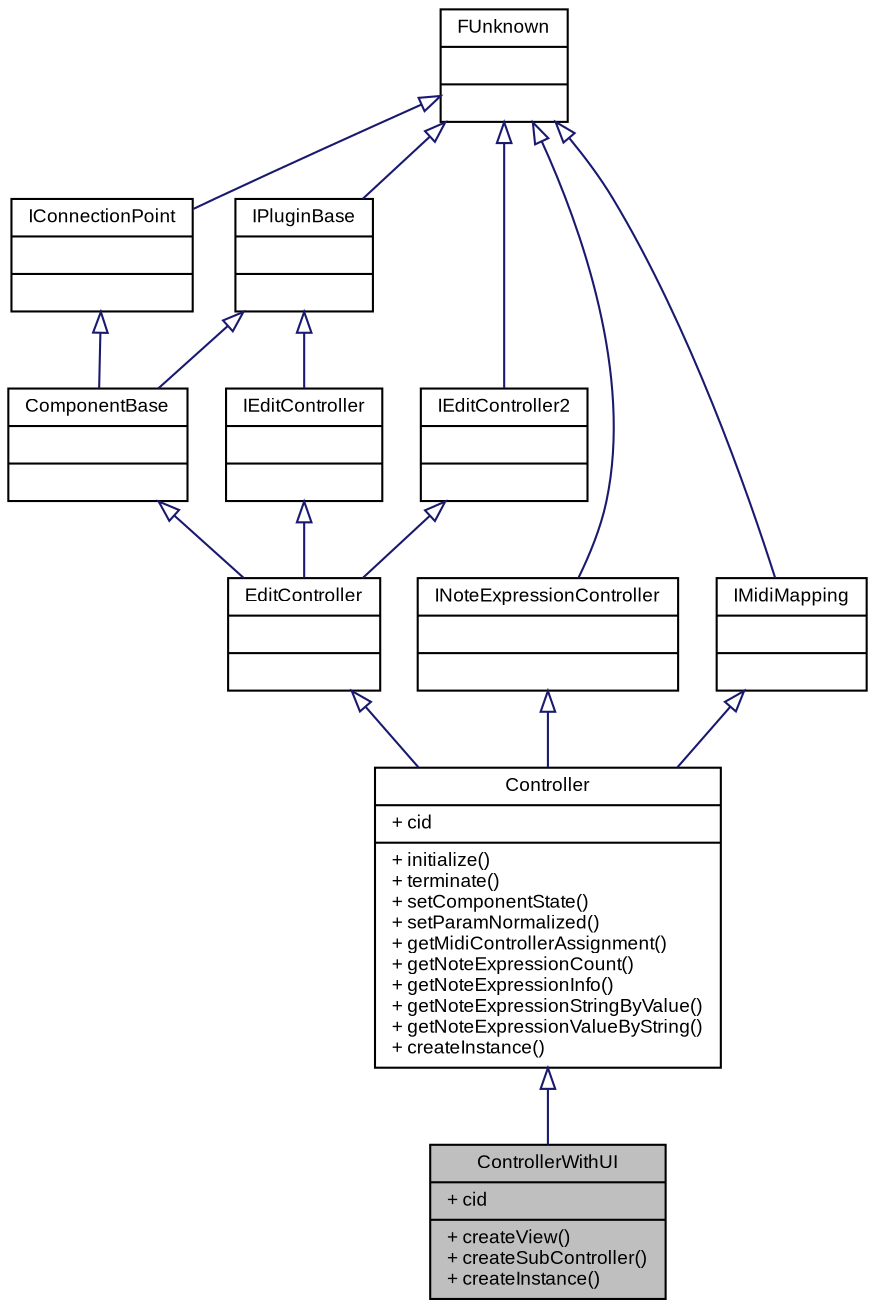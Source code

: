 digraph G
{
  bgcolor="transparent";
  edge [fontname="Arial",fontsize="9",labelfontname="Arial",labelfontsize="9"];
  node [fontname="Arial",fontsize="9",shape=record];
  Node1 [label="{ControllerWithUI\n|+ cid\l|+ createView()\l+ createSubController()\l+ createInstance()\l}",height=0.2,width=0.4,color="black", fillcolor="grey75", style="filled" fontcolor="black"];
  Node2 -> Node1 [dir=back,color="midnightblue",fontsize="9",style="solid",arrowtail="empty",fontname="Arial"];
  Node2 [label="{Controller\n|+ cid\l|+ initialize()\l+ terminate()\l+ setComponentState()\l+ setParamNormalized()\l+ getMidiControllerAssignment()\l+ getNoteExpressionCount()\l+ getNoteExpressionInfo()\l+ getNoteExpressionStringByValue()\l+ getNoteExpressionValueByString()\l+ createInstance()\l}",height=0.2,width=0.4,color="black",URL="$classSteinberg_1_1Vst_1_1NoteExpressionSynth_1_1Controller.html",tooltip="Example Note Expression Edit Controller."];
  Node3 -> Node2 [dir=back,color="midnightblue",fontsize="9",style="solid",arrowtail="empty",fontname="Arial"];
  Node3 [label="{EditController\n||}",height=0.2,width=0.4,color="black",URL="vstsdk.tag$classSteinberg_1_1Vst_1_1EditController.html"];
  Node4 -> Node3 [dir=back,color="midnightblue",fontsize="9",style="solid",arrowtail="empty",fontname="Arial"];
  Node4 [label="{ComponentBase\n||}",height=0.2,width=0.4,color="black",URL="vstsdk.tag$classSteinberg_1_1Vst_1_1ComponentBase.html"];
  Node5 -> Node4 [dir=back,color="midnightblue",fontsize="9",style="solid",arrowtail="empty",fontname="Arial"];
  Node5 [label="{IPluginBase\n||}",height=0.2,width=0.4,color="black",URL="base.tag$classSteinberg_1_1IPluginBase.html"];
  Node6 -> Node5 [dir=back,color="midnightblue",fontsize="9",style="solid",arrowtail="empty",fontname="Arial"];
  Node6 [label="{FUnknown\n||}",height=0.2,width=0.4,color="black",URL="base.tag$classSteinberg_1_1FUnknown.html"];
  Node7 -> Node4 [dir=back,color="midnightblue",fontsize="9",style="solid",arrowtail="empty",fontname="Arial"];
  Node7 [label="{IConnectionPoint\n||}",height=0.2,width=0.4,color="black",URL="vstinterfaces.tag$classSteinberg_1_1Vst_1_1IConnectionPoint.html"];
  Node6 -> Node7 [dir=back,color="midnightblue",fontsize="9",style="solid",arrowtail="empty",fontname="Arial"];
  Node8 -> Node3 [dir=back,color="midnightblue",fontsize="9",style="solid",arrowtail="empty",fontname="Arial"];
  Node8 [label="{IEditController\n||}",height=0.2,width=0.4,color="black",URL="vstinterfaces.tag$classSteinberg_1_1Vst_1_1IEditController.html"];
  Node5 -> Node8 [dir=back,color="midnightblue",fontsize="9",style="solid",arrowtail="empty",fontname="Arial"];
  Node9 -> Node3 [dir=back,color="midnightblue",fontsize="9",style="solid",arrowtail="empty",fontname="Arial"];
  Node9 [label="{IEditController2\n||}",height=0.2,width=0.4,color="black",URL="vstinterfaces.tag$classSteinberg_1_1Vst_1_1IEditController2.html"];
  Node6 -> Node9 [dir=back,color="midnightblue",fontsize="9",style="solid",arrowtail="empty",fontname="Arial"];
  Node10 -> Node2 [dir=back,color="midnightblue",fontsize="9",style="solid",arrowtail="empty",fontname="Arial"];
  Node10 [label="{INoteExpressionController\n||}",height=0.2,width=0.4,color="black",URL="vstinterfaces.tag$classSteinberg_1_1Vst_1_1INoteExpressionController.html"];
  Node6 -> Node10 [dir=back,color="midnightblue",fontsize="9",style="solid",arrowtail="empty",fontname="Arial"];
  Node11 -> Node2 [dir=back,color="midnightblue",fontsize="9",style="solid",arrowtail="empty",fontname="Arial"];
  Node11 [label="{IMidiMapping\n||}",height=0.2,width=0.4,color="black",URL="vstinterfaces.tag$classSteinberg_1_1Vst_1_1IMidiMapping.html"];
  Node6 -> Node11 [dir=back,color="midnightblue",fontsize="9",style="solid",arrowtail="empty",fontname="Arial"];
}
